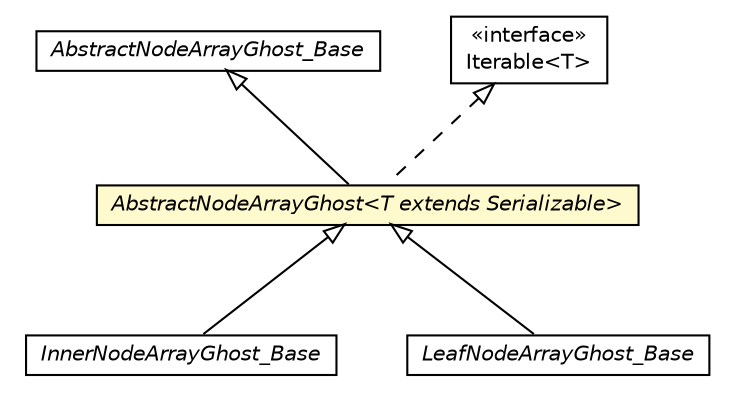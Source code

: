#!/usr/local/bin/dot
#
# Class diagram 
# Generated by UMLGraph version 5.1 (http://www.umlgraph.org/)
#

digraph G {
	edge [fontname="Helvetica",fontsize=10,labelfontname="Helvetica",labelfontsize=10];
	node [fontname="Helvetica",fontsize=10,shape=plaintext];
	nodesep=0.25;
	ranksep=0.5;
	// pt.ist.fenixframework.adt.bplustree.AbstractNodeArrayGhost<T extends java.io.Serializable>
	c40071 [label=<<table title="pt.ist.fenixframework.adt.bplustree.AbstractNodeArrayGhost" border="0" cellborder="1" cellspacing="0" cellpadding="2" port="p" bgcolor="lemonChiffon" href="./AbstractNodeArrayGhost.html">
		<tr><td><table border="0" cellspacing="0" cellpadding="1">
<tr><td align="center" balign="center"><font face="Helvetica-Oblique"> AbstractNodeArrayGhost&lt;T extends Serializable&gt; </font></td></tr>
		</table></td></tr>
		</table>>, fontname="Helvetica", fontcolor="black", fontsize=10.0];
	// pt.ist.fenixframework.adt.bplustree.InnerNodeArrayGhost_Base
	c40090 [label=<<table title="pt.ist.fenixframework.adt.bplustree.InnerNodeArrayGhost_Base" border="0" cellborder="1" cellspacing="0" cellpadding="2" port="p" href="./InnerNodeArrayGhost_Base.html">
		<tr><td><table border="0" cellspacing="0" cellpadding="1">
<tr><td align="center" balign="center"><font face="Helvetica-Oblique"> InnerNodeArrayGhost_Base </font></td></tr>
		</table></td></tr>
		</table>>, fontname="Helvetica", fontcolor="black", fontsize=10.0];
	// pt.ist.fenixframework.adt.bplustree.LeafNodeArrayGhost_Base
	c40094 [label=<<table title="pt.ist.fenixframework.adt.bplustree.LeafNodeArrayGhost_Base" border="0" cellborder="1" cellspacing="0" cellpadding="2" port="p" href="./LeafNodeArrayGhost_Base.html">
		<tr><td><table border="0" cellspacing="0" cellpadding="1">
<tr><td align="center" balign="center"><font face="Helvetica-Oblique"> LeafNodeArrayGhost_Base </font></td></tr>
		</table></td></tr>
		</table>>, fontname="Helvetica", fontcolor="black", fontsize=10.0];
	// pt.ist.fenixframework.adt.bplustree.AbstractNodeArrayGhost_Base
	c40095 [label=<<table title="pt.ist.fenixframework.adt.bplustree.AbstractNodeArrayGhost_Base" border="0" cellborder="1" cellspacing="0" cellpadding="2" port="p" href="./AbstractNodeArrayGhost_Base.html">
		<tr><td><table border="0" cellspacing="0" cellpadding="1">
<tr><td align="center" balign="center"><font face="Helvetica-Oblique"> AbstractNodeArrayGhost_Base </font></td></tr>
		</table></td></tr>
		</table>>, fontname="Helvetica", fontcolor="black", fontsize=10.0];
	//pt.ist.fenixframework.adt.bplustree.AbstractNodeArrayGhost<T extends java.io.Serializable> extends pt.ist.fenixframework.adt.bplustree.AbstractNodeArrayGhost_Base
	c40095:p -> c40071:p [dir=back,arrowtail=empty];
	//pt.ist.fenixframework.adt.bplustree.AbstractNodeArrayGhost<T extends java.io.Serializable> implements java.lang.Iterable<T>
	c40181:p -> c40071:p [dir=back,arrowtail=empty,style=dashed];
	//pt.ist.fenixframework.adt.bplustree.InnerNodeArrayGhost_Base extends pt.ist.fenixframework.adt.bplustree.AbstractNodeArrayGhost
	c40071:p -> c40090:p [dir=back,arrowtail=empty];
	//pt.ist.fenixframework.adt.bplustree.LeafNodeArrayGhost_Base extends pt.ist.fenixframework.adt.bplustree.AbstractNodeArrayGhost
	c40071:p -> c40094:p [dir=back,arrowtail=empty];
	// java.lang.Iterable<T>
	c40181 [label=<<table title="java.lang.Iterable" border="0" cellborder="1" cellspacing="0" cellpadding="2" port="p" href="http://java.sun.com/j2se/1.4.2/docs/api/java/lang/Iterable.html">
		<tr><td><table border="0" cellspacing="0" cellpadding="1">
<tr><td align="center" balign="center"> &#171;interface&#187; </td></tr>
<tr><td align="center" balign="center"> Iterable&lt;T&gt; </td></tr>
		</table></td></tr>
		</table>>, fontname="Helvetica", fontcolor="black", fontsize=10.0];
}

